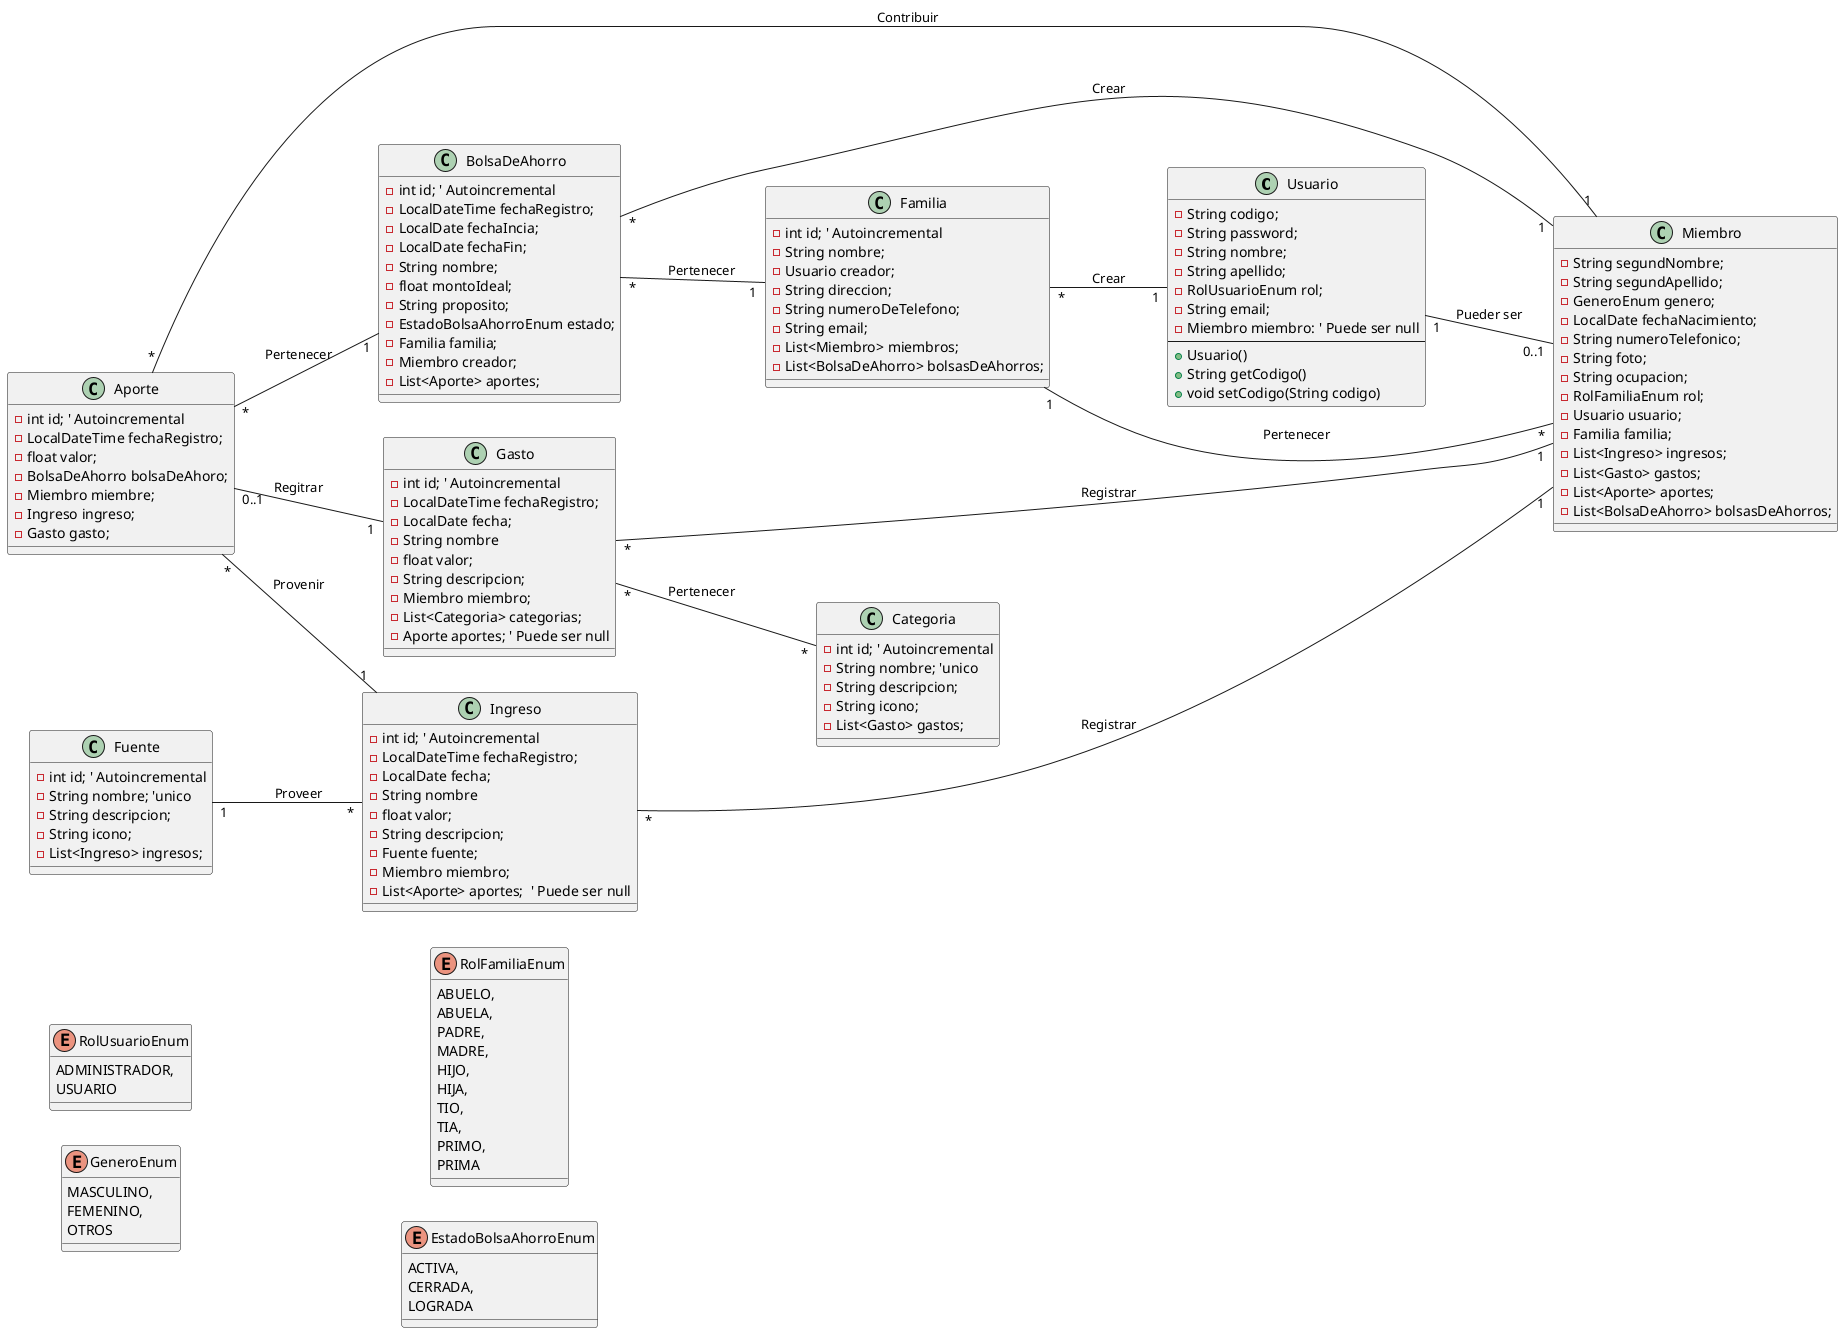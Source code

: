 @startuml
left to right direction

'--------------
' CLASES CONCEPTUALES
'--------------

class Usuario{
    - String codigo; 
    - String password;
    - String nombre;
    - String apellido;
    - RolUsuarioEnum rol; 
    - String email;
    ' Relaciones
    - Miembro miembro: ' Puede ser null
    --
    + Usuario()
    + String getCodigo()
    + void setCodigo(String codigo)
}

class Familia{
    - int id; ' Autoincremental
    - String nombre;
    - Usuario creador;
    - String direccion;
    - String numeroDeTelefono;  
    - String email;
    ' Relaciones
    - List<Miembro> miembros;
    - List<BolsaDeAhorro> bolsasDeAhorros;
}

class Miembro{
    - String segundNombre;
    - String segundApellido;
    - GeneroEnum genero; 
    - LocalDate fechaNacimiento;
    - String numeroTelefonico;
    - String foto;
    - String ocupacion;
       ' Relaciones
    - RolFamiliaEnum rol; 
    - Usuario usuario;
    - Familia familia;
    - List<Ingreso> ingresos;
    - List<Gasto> gastos;
    - List<Aporte> aportes;
    - List<BolsaDeAhorro> bolsasDeAhorros;
}

class Fuente {
    - int id; ' Autoincremental
    - String nombre; 'unico
    - String descripcion; 
    - String icono;
    ' Relaciones
    - List<Ingreso> ingresos;
}

class Ingreso{
    - int id; ' Autoincremental
    ' Fecha actual automatica 
    - LocalDateTime fechaRegistro; 
    - LocalDate fecha;
    - String nombre
    - float valor;
    - String descripcion;
    ' Realaciones
    - Fuente fuente;
    - Miembro miembro;
    - List<Aporte> aportes;  ' Puede ser null
}

class Categoria{
    - int id; ' Autoincremental
    - String nombre; 'unico
    - String descripcion; 
    - String icono;
    ' Realaciones
    - List<Gasto> gastos; 
}

class Gasto{
    - int id; ' Autoincremental
    ' Fecha actual automatica 
    - LocalDateTime fechaRegistro; 
    - LocalDate fecha;
    - String nombre
    - float valor;
    - String descripcion;
     ' Realaciones
    - Miembro miembro;
    - List<Categoria> categorias;
    - Aporte aportes; ' Puede ser null
}

class BolsaDeAhorro{
     - int id; ' Autoincremental
     - LocalDateTime fechaRegistro; 
     - LocalDate fechaIncia; 
     - LocalDate fechaFin; 
     - String nombre;
     - float montoIdeal;
     - String proposito;
      ' Realaciones
     - EstadoBolsaAhorroEnum estado;
     - Familia familia;
     - Miembro creador;
     - List<Aporte> aportes;
}


class Aporte{
    - int id; ' Autoincremental
    - LocalDateTime fechaRegistro;
    - float valor;
       ' Realaciones
    - BolsaDeAhorro bolsaDeAhoro;
    - Miembro miembre;
    - Ingreso ingreso;
    - Gasto gasto;

}

'--------------
' RELACONES
'--------------
Usuario "1" -- "0..1" Miembro : Pueder ser
Familia "1" -- "*" Miembro : Pertenecer
Familia "*" -- "1" Usuario : Crear
Fuente "1" -- "*" Ingreso : Proveer
Ingreso "*" -- "1" Miembro : Registrar
Gasto "*" -- "*" Categoria : Pertenecer
Gasto "*" -- "1" Miembro : Registrar
BolsaDeAhorro "*" -- "1" Familia : Pertenecer
BolsaDeAhorro "*" -- "1" Miembro : Crear
Aporte "*" -- "1" Miembro : Contribuir
Aporte "*" -- "1" BolsaDeAhorro : Pertenecer
Aporte "*" -- "1" Ingreso : Provenir
Aporte "0..1" -- "1" Gasto : Regitrar

'--------------
' ENUMERACIONES
'--------------

enum RolUsuarioEnum{
     ADMINISTRADOR,
      USUARIO
}

enum GeneroEnum{
     MASCULINO, 
    FEMENINO, 
    OTROS
}

enum RolFamiliaEnum{
    ABUELO, 
    ABUELA, 
    PADRE, 
    MADRE, 
    HIJO, 
    HIJA, 
    TIO, 
    TIA, 
    PRIMO, 
    PRIMA 
}

enum EstadoBolsaAhorroEnum{
    ACTIVA, 
    CERRADA, 
    LOGRADA   

}

@enduml
